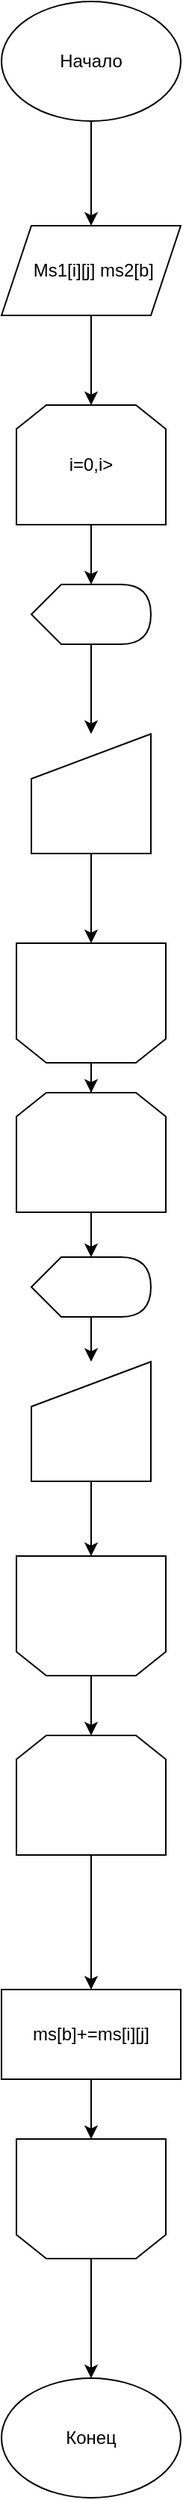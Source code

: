 <mxfile version="13.6.9" type="github">
  <diagram id="DASJKnx0P65O3IHvTqYv" name="Page-1">
    <mxGraphModel dx="378" dy="657" grid="1" gridSize="10" guides="1" tooltips="1" connect="1" arrows="1" fold="1" page="1" pageScale="1" pageWidth="827" pageHeight="1169" math="0" shadow="0">
      <root>
        <mxCell id="0" />
        <mxCell id="1" parent="0" />
        <mxCell id="UERTb_GsQLjUCMV_EsCh-6" value="" style="edgeStyle=orthogonalEdgeStyle;rounded=0;orthogonalLoop=1;jettySize=auto;html=1;" parent="1" source="UERTb_GsQLjUCMV_EsCh-4" target="UERTb_GsQLjUCMV_EsCh-5" edge="1">
          <mxGeometry relative="1" as="geometry" />
        </mxCell>
        <mxCell id="UERTb_GsQLjUCMV_EsCh-4" value="Начало" style="ellipse;whiteSpace=wrap;html=1;" parent="1" vertex="1">
          <mxGeometry x="130" width="120" height="80" as="geometry" />
        </mxCell>
        <mxCell id="UERTb_GsQLjUCMV_EsCh-8" value="" style="edgeStyle=orthogonalEdgeStyle;rounded=0;orthogonalLoop=1;jettySize=auto;html=1;" parent="1" source="UERTb_GsQLjUCMV_EsCh-5" target="UERTb_GsQLjUCMV_EsCh-7" edge="1">
          <mxGeometry relative="1" as="geometry" />
        </mxCell>
        <mxCell id="UERTb_GsQLjUCMV_EsCh-5" value="&amp;nbsp;Ms1[i][j] ms2[b]" style="shape=parallelogram;perimeter=parallelogramPerimeter;whiteSpace=wrap;html=1;fixedSize=1;" parent="1" vertex="1">
          <mxGeometry x="130" y="150" width="120" height="60" as="geometry" />
        </mxCell>
        <mxCell id="UERTb_GsQLjUCMV_EsCh-10" value="" style="edgeStyle=orthogonalEdgeStyle;rounded=0;orthogonalLoop=1;jettySize=auto;html=1;" parent="1" source="UERTb_GsQLjUCMV_EsCh-7" target="UERTb_GsQLjUCMV_EsCh-9" edge="1">
          <mxGeometry relative="1" as="geometry" />
        </mxCell>
        <mxCell id="UERTb_GsQLjUCMV_EsCh-7" value="i=0,i&amp;gt;" style="shape=loopLimit;whiteSpace=wrap;html=1;" parent="1" vertex="1">
          <mxGeometry x="140" y="270" width="100" height="80" as="geometry" />
        </mxCell>
        <mxCell id="UERTb_GsQLjUCMV_EsCh-12" value="" style="edgeStyle=orthogonalEdgeStyle;rounded=0;orthogonalLoop=1;jettySize=auto;html=1;" parent="1" source="UERTb_GsQLjUCMV_EsCh-9" target="UERTb_GsQLjUCMV_EsCh-11" edge="1">
          <mxGeometry relative="1" as="geometry" />
        </mxCell>
        <mxCell id="UERTb_GsQLjUCMV_EsCh-9" value="" style="shape=display;whiteSpace=wrap;html=1;" parent="1" vertex="1">
          <mxGeometry x="150" y="390" width="80" height="40" as="geometry" />
        </mxCell>
        <mxCell id="UERTb_GsQLjUCMV_EsCh-15" value="" style="edgeStyle=orthogonalEdgeStyle;rounded=0;orthogonalLoop=1;jettySize=auto;html=1;" parent="1" source="UERTb_GsQLjUCMV_EsCh-11" target="UERTb_GsQLjUCMV_EsCh-13" edge="1">
          <mxGeometry relative="1" as="geometry" />
        </mxCell>
        <mxCell id="UERTb_GsQLjUCMV_EsCh-11" value="" style="shape=manualInput;whiteSpace=wrap;html=1;" parent="1" vertex="1">
          <mxGeometry x="150" y="490" width="80" height="80" as="geometry" />
        </mxCell>
        <mxCell id="UERTb_GsQLjUCMV_EsCh-17" value="" style="edgeStyle=orthogonalEdgeStyle;rounded=0;orthogonalLoop=1;jettySize=auto;html=1;" parent="1" source="UERTb_GsQLjUCMV_EsCh-13" target="UERTb_GsQLjUCMV_EsCh-16" edge="1">
          <mxGeometry relative="1" as="geometry" />
        </mxCell>
        <mxCell id="UERTb_GsQLjUCMV_EsCh-13" value="" style="shape=loopLimit;whiteSpace=wrap;html=1;direction=west;" parent="1" vertex="1">
          <mxGeometry x="140" y="630" width="100" height="80" as="geometry" />
        </mxCell>
        <mxCell id="UERTb_GsQLjUCMV_EsCh-21" value="" style="edgeStyle=orthogonalEdgeStyle;rounded=0;orthogonalLoop=1;jettySize=auto;html=1;" parent="1" source="UERTb_GsQLjUCMV_EsCh-24" target="UERTb_GsQLjUCMV_EsCh-20" edge="1">
          <mxGeometry relative="1" as="geometry" />
        </mxCell>
        <mxCell id="UERTb_GsQLjUCMV_EsCh-16" value="" style="shape=loopLimit;whiteSpace=wrap;html=1;direction=east;" parent="1" vertex="1">
          <mxGeometry x="140" y="730" width="100" height="80" as="geometry" />
        </mxCell>
        <mxCell id="UERTb_GsQLjUCMV_EsCh-23" value="" style="edgeStyle=orthogonalEdgeStyle;rounded=0;orthogonalLoop=1;jettySize=auto;html=1;" parent="1" source="UERTb_GsQLjUCMV_EsCh-20" target="UERTb_GsQLjUCMV_EsCh-22" edge="1">
          <mxGeometry relative="1" as="geometry" />
        </mxCell>
        <mxCell id="UERTb_GsQLjUCMV_EsCh-20" value="" style="shape=manualInput;whiteSpace=wrap;html=1;" parent="1" vertex="1">
          <mxGeometry x="150" y="910" width="80" height="80" as="geometry" />
        </mxCell>
        <mxCell id="UERTb_GsQLjUCMV_EsCh-27" value="" style="edgeStyle=orthogonalEdgeStyle;rounded=0;orthogonalLoop=1;jettySize=auto;html=1;" parent="1" source="UERTb_GsQLjUCMV_EsCh-22" target="UERTb_GsQLjUCMV_EsCh-26" edge="1">
          <mxGeometry relative="1" as="geometry" />
        </mxCell>
        <mxCell id="UERTb_GsQLjUCMV_EsCh-22" value="" style="shape=loopLimit;whiteSpace=wrap;html=1;direction=west;" parent="1" vertex="1">
          <mxGeometry x="140" y="1040" width="100" height="80" as="geometry" />
        </mxCell>
        <mxCell id="UERTb_GsQLjUCMV_EsCh-24" value="" style="shape=display;whiteSpace=wrap;html=1;" parent="1" vertex="1">
          <mxGeometry x="150" y="840" width="80" height="40" as="geometry" />
        </mxCell>
        <mxCell id="UERTb_GsQLjUCMV_EsCh-25" value="" style="edgeStyle=orthogonalEdgeStyle;rounded=0;orthogonalLoop=1;jettySize=auto;html=1;" parent="1" source="UERTb_GsQLjUCMV_EsCh-16" target="UERTb_GsQLjUCMV_EsCh-24" edge="1">
          <mxGeometry relative="1" as="geometry">
            <mxPoint x="190" y="810" as="sourcePoint" />
            <mxPoint x="190" y="910" as="targetPoint" />
          </mxGeometry>
        </mxCell>
        <mxCell id="UERTb_GsQLjUCMV_EsCh-29" value="" style="edgeStyle=orthogonalEdgeStyle;rounded=0;orthogonalLoop=1;jettySize=auto;html=1;" parent="1" source="UERTb_GsQLjUCMV_EsCh-26" target="UERTb_GsQLjUCMV_EsCh-28" edge="1">
          <mxGeometry relative="1" as="geometry" />
        </mxCell>
        <mxCell id="UERTb_GsQLjUCMV_EsCh-26" value="" style="shape=loopLimit;whiteSpace=wrap;html=1;direction=east;" parent="1" vertex="1">
          <mxGeometry x="140" y="1160" width="100" height="80" as="geometry" />
        </mxCell>
        <mxCell id="UERTb_GsQLjUCMV_EsCh-31" value="" style="edgeStyle=orthogonalEdgeStyle;rounded=0;orthogonalLoop=1;jettySize=auto;html=1;" parent="1" source="UERTb_GsQLjUCMV_EsCh-28" target="UERTb_GsQLjUCMV_EsCh-30" edge="1">
          <mxGeometry relative="1" as="geometry" />
        </mxCell>
        <mxCell id="UERTb_GsQLjUCMV_EsCh-28" value="ms[b]+=ms[i][j]" style="whiteSpace=wrap;html=1;" parent="1" vertex="1">
          <mxGeometry x="130" y="1330" width="120" height="60" as="geometry" />
        </mxCell>
        <mxCell id="UERTb_GsQLjUCMV_EsCh-33" value="" style="edgeStyle=orthogonalEdgeStyle;rounded=0;orthogonalLoop=1;jettySize=auto;html=1;" parent="1" source="UERTb_GsQLjUCMV_EsCh-30" target="UERTb_GsQLjUCMV_EsCh-32" edge="1">
          <mxGeometry relative="1" as="geometry" />
        </mxCell>
        <mxCell id="UERTb_GsQLjUCMV_EsCh-30" value="" style="shape=loopLimit;whiteSpace=wrap;html=1;direction=west;" parent="1" vertex="1">
          <mxGeometry x="140" y="1430" width="100" height="80" as="geometry" />
        </mxCell>
        <mxCell id="UERTb_GsQLjUCMV_EsCh-32" value="Конец" style="ellipse;whiteSpace=wrap;html=1;" parent="1" vertex="1">
          <mxGeometry x="130" y="1590" width="120" height="80" as="geometry" />
        </mxCell>
      </root>
    </mxGraphModel>
  </diagram>
</mxfile>
